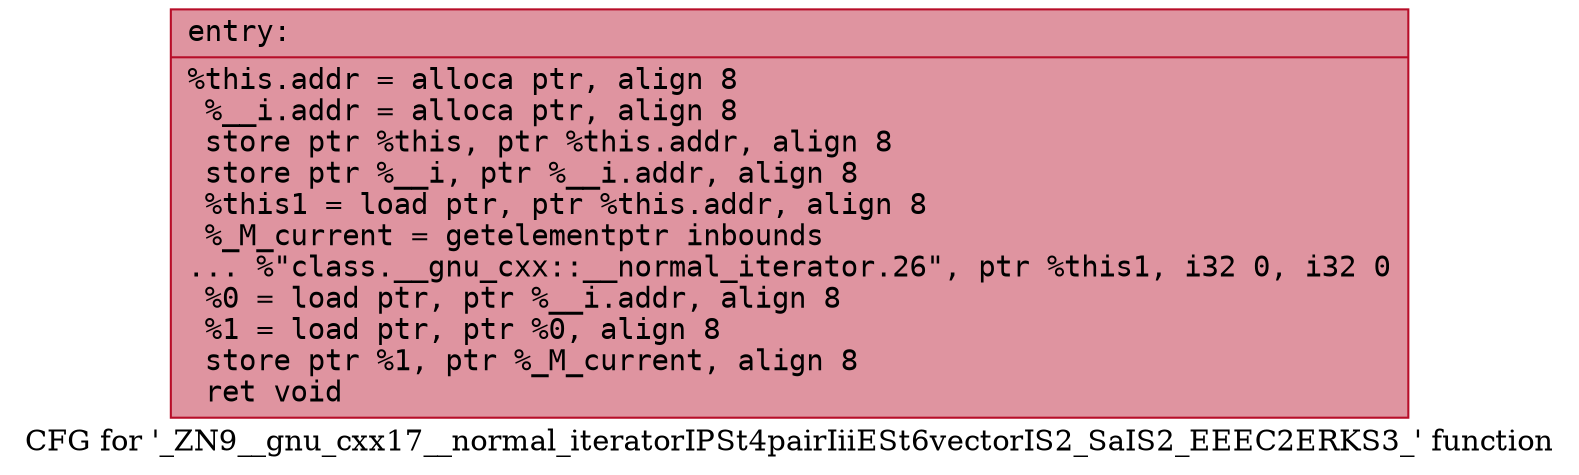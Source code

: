 digraph "CFG for '_ZN9__gnu_cxx17__normal_iteratorIPSt4pairIiiESt6vectorIS2_SaIS2_EEEC2ERKS3_' function" {
	label="CFG for '_ZN9__gnu_cxx17__normal_iteratorIPSt4pairIiiESt6vectorIS2_SaIS2_EEEC2ERKS3_' function";

	Node0x56307d728a20 [shape=record,color="#b70d28ff", style=filled, fillcolor="#b70d2870" fontname="Courier",label="{entry:\l|  %this.addr = alloca ptr, align 8\l  %__i.addr = alloca ptr, align 8\l  store ptr %this, ptr %this.addr, align 8\l  store ptr %__i, ptr %__i.addr, align 8\l  %this1 = load ptr, ptr %this.addr, align 8\l  %_M_current = getelementptr inbounds\l... %\"class.__gnu_cxx::__normal_iterator.26\", ptr %this1, i32 0, i32 0\l  %0 = load ptr, ptr %__i.addr, align 8\l  %1 = load ptr, ptr %0, align 8\l  store ptr %1, ptr %_M_current, align 8\l  ret void\l}"];
}
